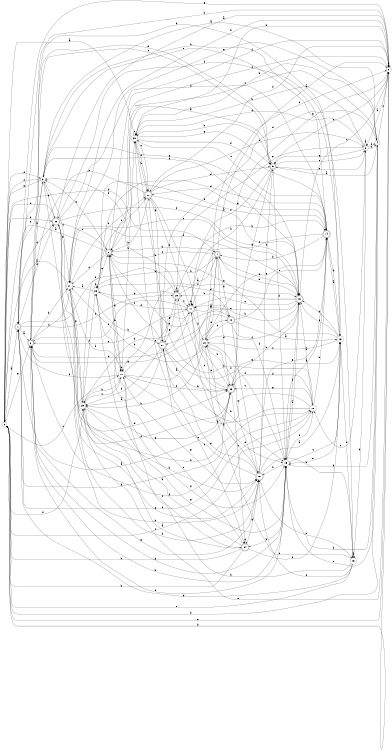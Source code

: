 digraph n25_4 {
__start0 [label="" shape="none"];

rankdir=LR;
size="8,5";

s0 [style="filled", color="black", fillcolor="white" shape="circle", label="0"];
s1 [style="rounded,filled", color="black", fillcolor="white" shape="doublecircle", label="1"];
s2 [style="rounded,filled", color="black", fillcolor="white" shape="doublecircle", label="2"];
s3 [style="filled", color="black", fillcolor="white" shape="circle", label="3"];
s4 [style="filled", color="black", fillcolor="white" shape="circle", label="4"];
s5 [style="rounded,filled", color="black", fillcolor="white" shape="doublecircle", label="5"];
s6 [style="rounded,filled", color="black", fillcolor="white" shape="doublecircle", label="6"];
s7 [style="rounded,filled", color="black", fillcolor="white" shape="doublecircle", label="7"];
s8 [style="filled", color="black", fillcolor="white" shape="circle", label="8"];
s9 [style="filled", color="black", fillcolor="white" shape="circle", label="9"];
s10 [style="filled", color="black", fillcolor="white" shape="circle", label="10"];
s11 [style="filled", color="black", fillcolor="white" shape="circle", label="11"];
s12 [style="rounded,filled", color="black", fillcolor="white" shape="doublecircle", label="12"];
s13 [style="filled", color="black", fillcolor="white" shape="circle", label="13"];
s14 [style="rounded,filled", color="black", fillcolor="white" shape="doublecircle", label="14"];
s15 [style="filled", color="black", fillcolor="white" shape="circle", label="15"];
s16 [style="rounded,filled", color="black", fillcolor="white" shape="doublecircle", label="16"];
s17 [style="rounded,filled", color="black", fillcolor="white" shape="doublecircle", label="17"];
s18 [style="rounded,filled", color="black", fillcolor="white" shape="doublecircle", label="18"];
s19 [style="filled", color="black", fillcolor="white" shape="circle", label="19"];
s20 [style="filled", color="black", fillcolor="white" shape="circle", label="20"];
s21 [style="filled", color="black", fillcolor="white" shape="circle", label="21"];
s22 [style="rounded,filled", color="black", fillcolor="white" shape="doublecircle", label="22"];
s23 [style="rounded,filled", color="black", fillcolor="white" shape="doublecircle", label="23"];
s24 [style="rounded,filled", color="black", fillcolor="white" shape="doublecircle", label="24"];
s25 [style="filled", color="black", fillcolor="white" shape="circle", label="25"];
s26 [style="filled", color="black", fillcolor="white" shape="circle", label="26"];
s27 [style="rounded,filled", color="black", fillcolor="white" shape="doublecircle", label="27"];
s28 [style="rounded,filled", color="black", fillcolor="white" shape="doublecircle", label="28"];
s29 [style="rounded,filled", color="black", fillcolor="white" shape="doublecircle", label="29"];
s30 [style="filled", color="black", fillcolor="white" shape="circle", label="30"];
s0 -> s1 [label="a"];
s0 -> s4 [label="b"];
s0 -> s11 [label="c"];
s0 -> s3 [label="d"];
s0 -> s8 [label="e"];
s0 -> s25 [label="f"];
s0 -> s2 [label="g"];
s0 -> s29 [label="h"];
s1 -> s2 [label="a"];
s1 -> s8 [label="b"];
s1 -> s10 [label="c"];
s1 -> s29 [label="d"];
s1 -> s28 [label="e"];
s1 -> s29 [label="f"];
s1 -> s23 [label="g"];
s1 -> s28 [label="h"];
s2 -> s3 [label="a"];
s2 -> s15 [label="b"];
s2 -> s5 [label="c"];
s2 -> s15 [label="d"];
s2 -> s5 [label="e"];
s2 -> s21 [label="f"];
s2 -> s18 [label="g"];
s2 -> s21 [label="h"];
s3 -> s4 [label="a"];
s3 -> s13 [label="b"];
s3 -> s1 [label="c"];
s3 -> s23 [label="d"];
s3 -> s0 [label="e"];
s3 -> s0 [label="f"];
s3 -> s16 [label="g"];
s3 -> s29 [label="h"];
s4 -> s5 [label="a"];
s4 -> s15 [label="b"];
s4 -> s8 [label="c"];
s4 -> s27 [label="d"];
s4 -> s15 [label="e"];
s4 -> s15 [label="f"];
s4 -> s21 [label="g"];
s4 -> s30 [label="h"];
s5 -> s6 [label="a"];
s5 -> s30 [label="b"];
s5 -> s9 [label="c"];
s5 -> s15 [label="d"];
s5 -> s9 [label="e"];
s5 -> s17 [label="f"];
s5 -> s23 [label="g"];
s5 -> s17 [label="h"];
s6 -> s0 [label="a"];
s6 -> s7 [label="b"];
s6 -> s4 [label="c"];
s6 -> s21 [label="d"];
s6 -> s3 [label="e"];
s6 -> s8 [label="f"];
s6 -> s11 [label="g"];
s6 -> s11 [label="h"];
s7 -> s8 [label="a"];
s7 -> s26 [label="b"];
s7 -> s6 [label="c"];
s7 -> s23 [label="d"];
s7 -> s20 [label="e"];
s7 -> s16 [label="f"];
s7 -> s12 [label="g"];
s7 -> s0 [label="h"];
s8 -> s9 [label="a"];
s8 -> s0 [label="b"];
s8 -> s16 [label="c"];
s8 -> s22 [label="d"];
s8 -> s5 [label="e"];
s8 -> s6 [label="f"];
s8 -> s1 [label="g"];
s8 -> s8 [label="h"];
s9 -> s9 [label="a"];
s9 -> s4 [label="b"];
s9 -> s10 [label="c"];
s9 -> s30 [label="d"];
s9 -> s28 [label="e"];
s9 -> s4 [label="f"];
s9 -> s5 [label="g"];
s9 -> s30 [label="h"];
s10 -> s11 [label="a"];
s10 -> s30 [label="b"];
s10 -> s0 [label="c"];
s10 -> s23 [label="d"];
s10 -> s27 [label="e"];
s10 -> s2 [label="f"];
s10 -> s23 [label="g"];
s10 -> s14 [label="h"];
s11 -> s12 [label="a"];
s11 -> s11 [label="b"];
s11 -> s25 [label="c"];
s11 -> s1 [label="d"];
s11 -> s17 [label="e"];
s11 -> s23 [label="f"];
s11 -> s18 [label="g"];
s11 -> s30 [label="h"];
s12 -> s13 [label="a"];
s12 -> s28 [label="b"];
s12 -> s18 [label="c"];
s12 -> s20 [label="d"];
s12 -> s14 [label="e"];
s12 -> s15 [label="f"];
s12 -> s2 [label="g"];
s12 -> s6 [label="h"];
s13 -> s14 [label="a"];
s13 -> s1 [label="b"];
s13 -> s20 [label="c"];
s13 -> s19 [label="d"];
s13 -> s15 [label="e"];
s13 -> s16 [label="f"];
s13 -> s6 [label="g"];
s13 -> s16 [label="h"];
s14 -> s15 [label="a"];
s14 -> s7 [label="b"];
s14 -> s30 [label="c"];
s14 -> s26 [label="d"];
s14 -> s3 [label="e"];
s14 -> s17 [label="f"];
s14 -> s22 [label="g"];
s14 -> s13 [label="h"];
s15 -> s16 [label="a"];
s15 -> s24 [label="b"];
s15 -> s13 [label="c"];
s15 -> s2 [label="d"];
s15 -> s10 [label="e"];
s15 -> s16 [label="f"];
s15 -> s26 [label="g"];
s15 -> s18 [label="h"];
s16 -> s10 [label="a"];
s16 -> s17 [label="b"];
s16 -> s17 [label="c"];
s16 -> s11 [label="d"];
s16 -> s27 [label="e"];
s16 -> s21 [label="f"];
s16 -> s3 [label="g"];
s16 -> s7 [label="h"];
s17 -> s18 [label="a"];
s17 -> s25 [label="b"];
s17 -> s2 [label="c"];
s17 -> s2 [label="d"];
s17 -> s2 [label="e"];
s17 -> s20 [label="f"];
s17 -> s12 [label="g"];
s17 -> s17 [label="h"];
s18 -> s13 [label="a"];
s18 -> s19 [label="b"];
s18 -> s30 [label="c"];
s18 -> s5 [label="d"];
s18 -> s14 [label="e"];
s18 -> s20 [label="f"];
s18 -> s27 [label="g"];
s18 -> s19 [label="h"];
s19 -> s19 [label="a"];
s19 -> s9 [label="b"];
s19 -> s20 [label="c"];
s19 -> s18 [label="d"];
s19 -> s0 [label="e"];
s19 -> s29 [label="f"];
s19 -> s1 [label="g"];
s19 -> s6 [label="h"];
s20 -> s7 [label="a"];
s20 -> s21 [label="b"];
s20 -> s8 [label="c"];
s20 -> s15 [label="d"];
s20 -> s15 [label="e"];
s20 -> s16 [label="f"];
s20 -> s14 [label="g"];
s20 -> s25 [label="h"];
s21 -> s0 [label="a"];
s21 -> s10 [label="b"];
s21 -> s22 [label="c"];
s21 -> s18 [label="d"];
s21 -> s16 [label="e"];
s21 -> s11 [label="f"];
s21 -> s25 [label="g"];
s21 -> s8 [label="h"];
s22 -> s16 [label="a"];
s22 -> s23 [label="b"];
s22 -> s9 [label="c"];
s22 -> s5 [label="d"];
s22 -> s2 [label="e"];
s22 -> s17 [label="f"];
s22 -> s27 [label="g"];
s22 -> s6 [label="h"];
s23 -> s1 [label="a"];
s23 -> s20 [label="b"];
s23 -> s24 [label="c"];
s23 -> s28 [label="d"];
s23 -> s17 [label="e"];
s23 -> s29 [label="f"];
s23 -> s8 [label="g"];
s23 -> s16 [label="h"];
s24 -> s25 [label="a"];
s24 -> s0 [label="b"];
s24 -> s25 [label="c"];
s24 -> s24 [label="d"];
s24 -> s11 [label="e"];
s24 -> s13 [label="f"];
s24 -> s18 [label="g"];
s24 -> s0 [label="h"];
s25 -> s24 [label="a"];
s25 -> s18 [label="b"];
s25 -> s3 [label="c"];
s25 -> s14 [label="d"];
s25 -> s8 [label="e"];
s25 -> s26 [label="f"];
s25 -> s23 [label="g"];
s25 -> s11 [label="h"];
s26 -> s21 [label="a"];
s26 -> s27 [label="b"];
s26 -> s22 [label="c"];
s26 -> s17 [label="d"];
s26 -> s6 [label="e"];
s26 -> s16 [label="f"];
s26 -> s15 [label="g"];
s26 -> s26 [label="h"];
s27 -> s25 [label="a"];
s27 -> s22 [label="b"];
s27 -> s6 [label="c"];
s27 -> s24 [label="d"];
s27 -> s28 [label="e"];
s27 -> s25 [label="f"];
s27 -> s13 [label="g"];
s27 -> s23 [label="h"];
s28 -> s7 [label="a"];
s28 -> s15 [label="b"];
s28 -> s17 [label="c"];
s28 -> s28 [label="d"];
s28 -> s27 [label="e"];
s28 -> s3 [label="f"];
s28 -> s26 [label="g"];
s28 -> s14 [label="h"];
s29 -> s8 [label="a"];
s29 -> s14 [label="b"];
s29 -> s6 [label="c"];
s29 -> s0 [label="d"];
s29 -> s18 [label="e"];
s29 -> s16 [label="f"];
s29 -> s21 [label="g"];
s29 -> s18 [label="h"];
s30 -> s0 [label="a"];
s30 -> s8 [label="b"];
s30 -> s22 [label="c"];
s30 -> s14 [label="d"];
s30 -> s30 [label="e"];
s30 -> s22 [label="f"];
s30 -> s5 [label="g"];
s30 -> s22 [label="h"];

}